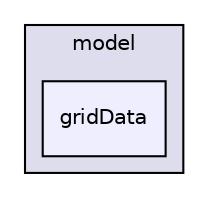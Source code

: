 digraph "RAPSim/src/sgs/model/gridData" {
  compound=true
  node [ fontsize="10", fontname="Helvetica"];
  edge [ labelfontsize="10", labelfontname="Helvetica"];
  subgraph clusterdir_2f0bce582130e3664de0c2ab4aa656eb {
    graph [ bgcolor="#ddddee", pencolor="black", label="model" fontname="Helvetica", fontsize="10", URL="dir_2f0bce582130e3664de0c2ab4aa656eb.html"]
  dir_ebbc4f64bf1bebfe7f4bc97dc5a0b4a1 [shape=box, label="gridData", style="filled", fillcolor="#eeeeff", pencolor="black", URL="dir_ebbc4f64bf1bebfe7f4bc97dc5a0b4a1.html"];
  }
}
